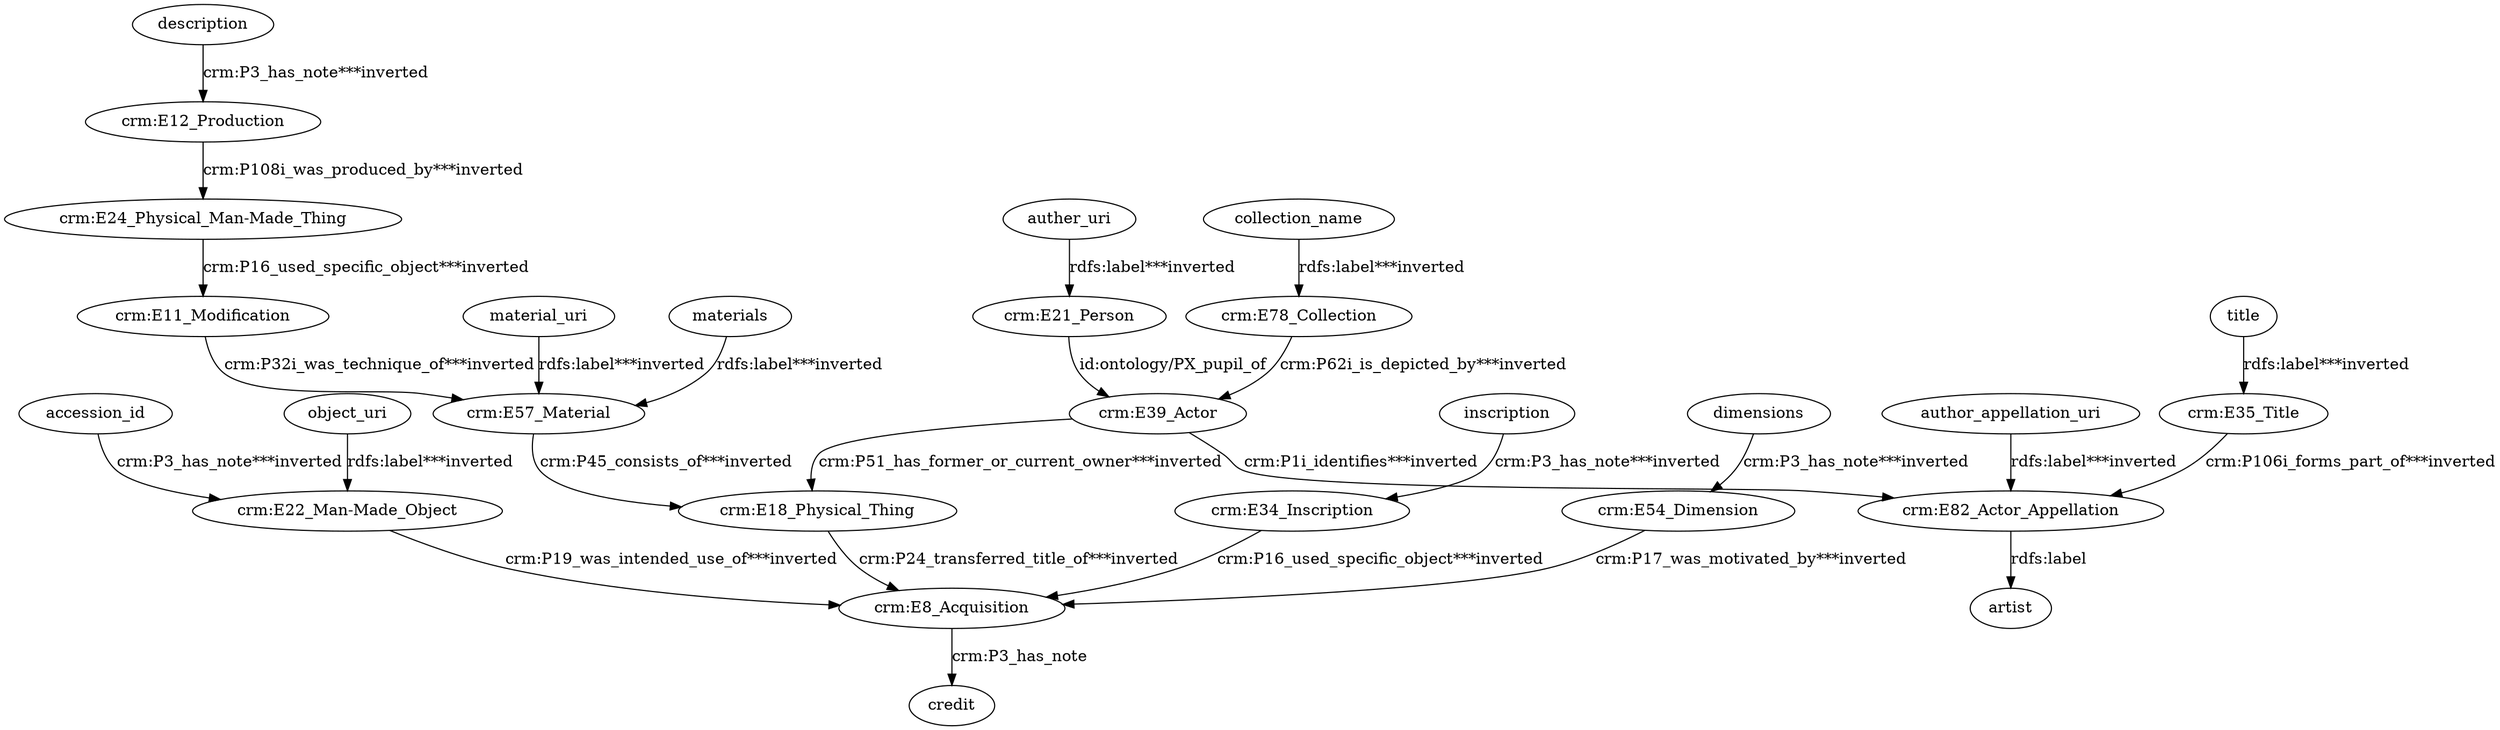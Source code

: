 digraph {
  accession_id [type=attribute_name,label=accession_id]
  "crm:E22_Man-Made_Object1" [type=class_uri,label="crm:E22_Man-Made_Object"]
  auther_uri [type=attribute_name,label=auther_uri]
  "crm:E21_Person1" [type=class_uri,label="crm:E21_Person"]
  author_appellation_uri [type=attribute_name,label=author_appellation_uri]
  "crm:E82_Actor_Appellation1" [type=class_uri,label="crm:E82_Actor_Appellation"]
  collection_name [type=attribute_name,label=collection_name]
  "crm:E78_Collection1" [type=class_uri,label="crm:E78_Collection"]
  "crm:E11_Modification" [type=class_uri,label="crm:E11_Modification"]
  "crm:E57_Material1" [type=class_uri,label="crm:E57_Material"]
  "crm:E12_Production1" [type=class_uri,label="crm:E12_Production"]
  "crm:E24_Physical_Man-Made_Thing" [type=class_uri,label="crm:E24_Physical_Man-Made_Thing"]
  "crm:E18_Physical_Thing" [type=class_uri,label="crm:E18_Physical_Thing"]
  "crm:E8_Acquisition1" [type=class_uri,label="crm:E8_Acquisition"]
  "crm:E39_Actor" [type=class_uri,label="crm:E39_Actor"]
  "crm:E34_Inscription1" [type=class_uri,label="crm:E34_Inscription"]
  "crm:E35_Title1" [type=class_uri,label="crm:E35_Title"]
  "crm:E54_Dimension1" [type=class_uri,label="crm:E54_Dimension"]
  artist [type=attribute_name,label=artist]
  credit [type=attribute_name,label=credit]
  description [type=attribute_name,label=description]
  dimensions [type=attribute_name,label=dimensions]
  inscription [type=attribute_name,label=inscription]
  material_uri [type=attribute_name,label=material_uri]
  materials [type=attribute_name,label=materials]
  object_uri [type=attribute_name,label=object_uri]
  title [type=attribute_name,label=title]
  accession_id -> "crm:E22_Man-Made_Object1" [type=st_property_uri,label="crm:P3_has_note***inverted"]
  auther_uri -> "crm:E21_Person1" [type=st_property_uri,label="rdfs:label***inverted"]
  author_appellation_uri -> "crm:E82_Actor_Appellation1" [type=st_property_uri,label="rdfs:label***inverted"]
  collection_name -> "crm:E78_Collection1" [type=st_property_uri,label="rdfs:label***inverted"]
  "crm:E11_Modification" -> "crm:E57_Material1" [type=inherited,label="crm:P32i_was_technique_of***inverted"]
  "crm:E12_Production1" -> "crm:E24_Physical_Man-Made_Thing" [type=direct_property_uri,label="crm:P108i_was_produced_by***inverted"]
  "crm:E18_Physical_Thing" -> "crm:E8_Acquisition1" [type=direct_property_uri,label="crm:P24_transferred_title_of***inverted"]
  "crm:E21_Person1" -> "crm:E39_Actor" [label="id:ontology/PX_pupil_of",type=direct_property_uri]
  "crm:E22_Man-Made_Object1" -> "crm:E8_Acquisition1" [type=inherited,label="crm:P19_was_intended_use_of***inverted"]
  "crm:E24_Physical_Man-Made_Thing" -> "crm:E11_Modification" [type=inherited,label="crm:P16_used_specific_object***inverted"]
  "crm:E34_Inscription1" -> "crm:E8_Acquisition1" [type=inherited,label="crm:P16_used_specific_object***inverted"]
  "crm:E35_Title1" -> "crm:E82_Actor_Appellation1" [type=inherited,label="crm:P106i_forms_part_of***inverted"]
  "crm:E39_Actor" -> "crm:E18_Physical_Thing" [type=direct_property_uri,label="crm:P51_has_former_or_current_owner***inverted"]
  "crm:E39_Actor" -> "crm:E82_Actor_Appellation1" [type=inherited,label="crm:P1i_identifies***inverted"]
  "crm:E54_Dimension1" -> "crm:E8_Acquisition1" [type=inherited,label="crm:P17_was_motivated_by***inverted"]
  "crm:E57_Material1" -> "crm:E18_Physical_Thing" [type=direct_property_uri,label="crm:P45_consists_of***inverted"]
  "crm:E78_Collection1" -> "crm:E39_Actor" [type=inherited,label="crm:P62i_is_depicted_by***inverted"]
  "crm:E82_Actor_Appellation1" -> artist [label="rdfs:label",type=st_property_uri]
  "crm:E8_Acquisition1" -> credit [label="crm:P3_has_note",type=st_property_uri]
  description -> "crm:E12_Production1" [type=st_property_uri,label="crm:P3_has_note***inverted"]
  dimensions -> "crm:E54_Dimension1" [type=st_property_uri,label="crm:P3_has_note***inverted"]
  inscription -> "crm:E34_Inscription1" [type=st_property_uri,label="crm:P3_has_note***inverted"]
  material_uri -> "crm:E57_Material1" [type=st_property_uri,label="rdfs:label***inverted"]
  materials -> "crm:E57_Material1" [type=st_property_uri,label="rdfs:label***inverted"]
  object_uri -> "crm:E22_Man-Made_Object1" [type=st_property_uri,label="rdfs:label***inverted"]
  title -> "crm:E35_Title1" [type=st_property_uri,label="rdfs:label***inverted"]
}
